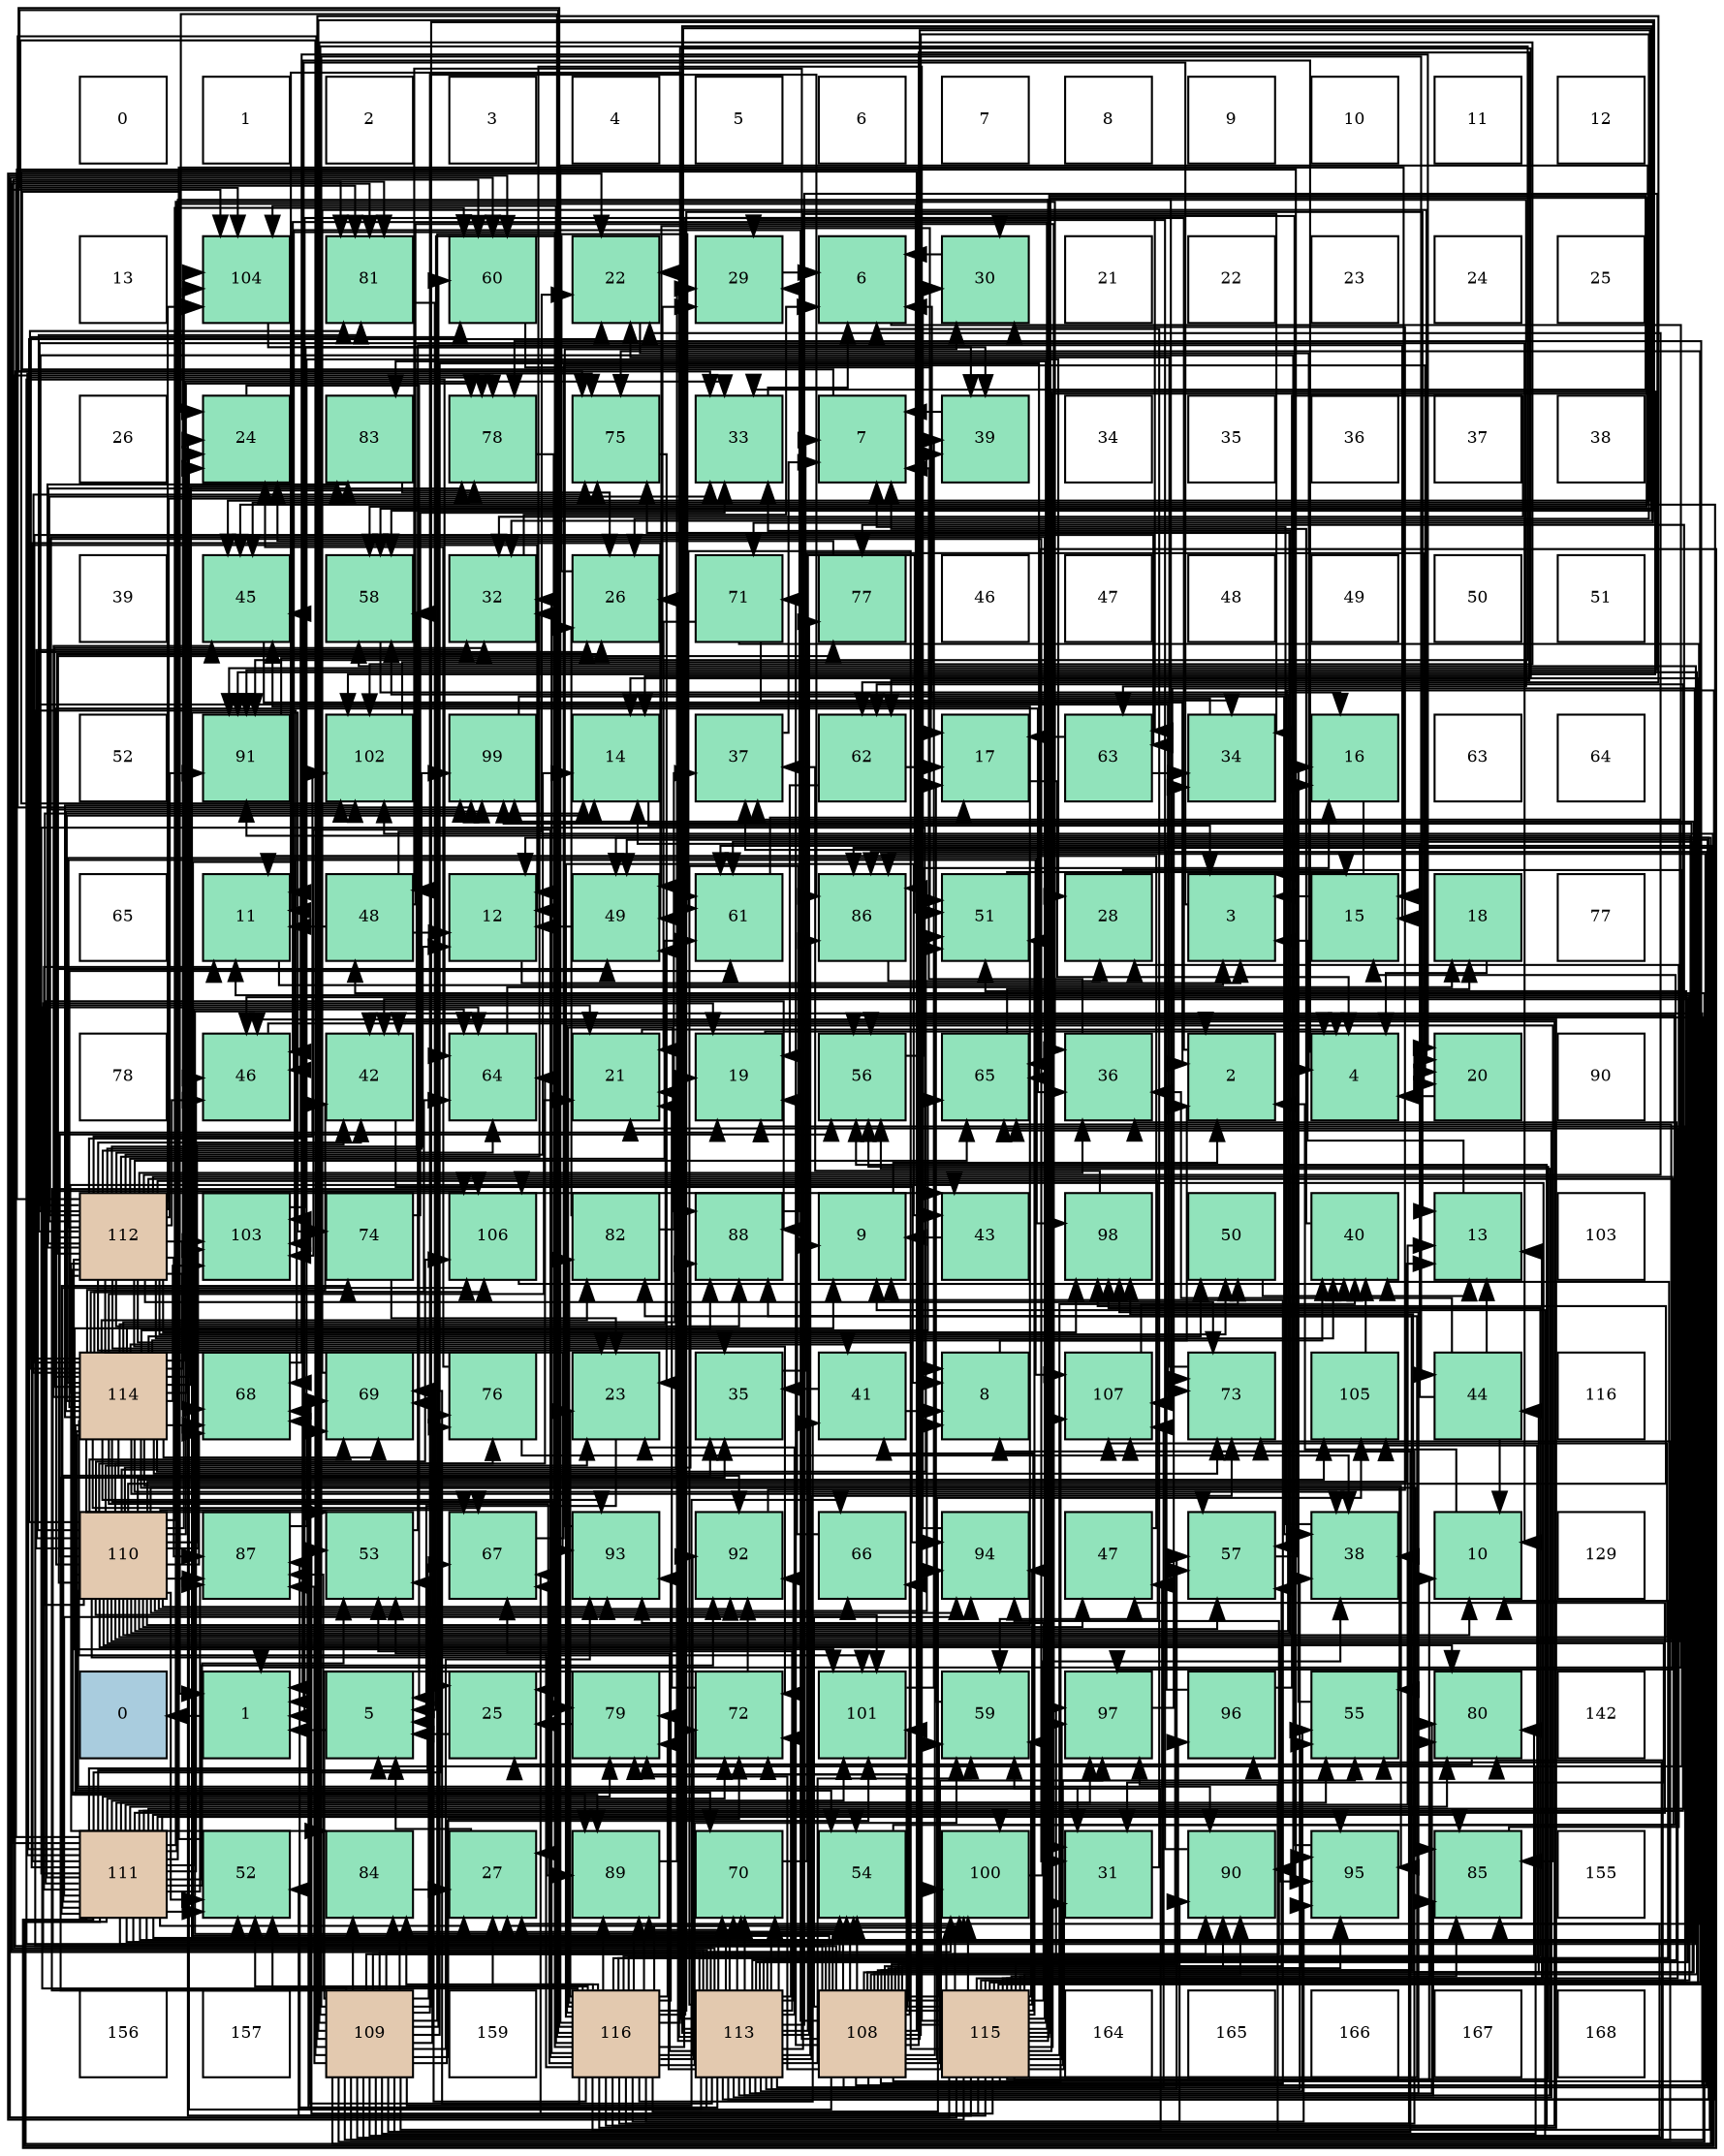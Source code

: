 digraph layout{
 rankdir=TB;
 splines=ortho;
 node [style=filled shape=square fixedsize=true width=0.6];
0[label="0", fontsize=8, fillcolor="#ffffff"];
1[label="1", fontsize=8, fillcolor="#ffffff"];
2[label="2", fontsize=8, fillcolor="#ffffff"];
3[label="3", fontsize=8, fillcolor="#ffffff"];
4[label="4", fontsize=8, fillcolor="#ffffff"];
5[label="5", fontsize=8, fillcolor="#ffffff"];
6[label="6", fontsize=8, fillcolor="#ffffff"];
7[label="7", fontsize=8, fillcolor="#ffffff"];
8[label="8", fontsize=8, fillcolor="#ffffff"];
9[label="9", fontsize=8, fillcolor="#ffffff"];
10[label="10", fontsize=8, fillcolor="#ffffff"];
11[label="11", fontsize=8, fillcolor="#ffffff"];
12[label="12", fontsize=8, fillcolor="#ffffff"];
13[label="13", fontsize=8, fillcolor="#ffffff"];
14[label="104", fontsize=8, fillcolor="#91e3bb"];
15[label="81", fontsize=8, fillcolor="#91e3bb"];
16[label="60", fontsize=8, fillcolor="#91e3bb"];
17[label="22", fontsize=8, fillcolor="#91e3bb"];
18[label="29", fontsize=8, fillcolor="#91e3bb"];
19[label="6", fontsize=8, fillcolor="#91e3bb"];
20[label="30", fontsize=8, fillcolor="#91e3bb"];
21[label="21", fontsize=8, fillcolor="#ffffff"];
22[label="22", fontsize=8, fillcolor="#ffffff"];
23[label="23", fontsize=8, fillcolor="#ffffff"];
24[label="24", fontsize=8, fillcolor="#ffffff"];
25[label="25", fontsize=8, fillcolor="#ffffff"];
26[label="26", fontsize=8, fillcolor="#ffffff"];
27[label="24", fontsize=8, fillcolor="#91e3bb"];
28[label="83", fontsize=8, fillcolor="#91e3bb"];
29[label="78", fontsize=8, fillcolor="#91e3bb"];
30[label="75", fontsize=8, fillcolor="#91e3bb"];
31[label="33", fontsize=8, fillcolor="#91e3bb"];
32[label="7", fontsize=8, fillcolor="#91e3bb"];
33[label="39", fontsize=8, fillcolor="#91e3bb"];
34[label="34", fontsize=8, fillcolor="#ffffff"];
35[label="35", fontsize=8, fillcolor="#ffffff"];
36[label="36", fontsize=8, fillcolor="#ffffff"];
37[label="37", fontsize=8, fillcolor="#ffffff"];
38[label="38", fontsize=8, fillcolor="#ffffff"];
39[label="39", fontsize=8, fillcolor="#ffffff"];
40[label="45", fontsize=8, fillcolor="#91e3bb"];
41[label="58", fontsize=8, fillcolor="#91e3bb"];
42[label="32", fontsize=8, fillcolor="#91e3bb"];
43[label="26", fontsize=8, fillcolor="#91e3bb"];
44[label="71", fontsize=8, fillcolor="#91e3bb"];
45[label="77", fontsize=8, fillcolor="#91e3bb"];
46[label="46", fontsize=8, fillcolor="#ffffff"];
47[label="47", fontsize=8, fillcolor="#ffffff"];
48[label="48", fontsize=8, fillcolor="#ffffff"];
49[label="49", fontsize=8, fillcolor="#ffffff"];
50[label="50", fontsize=8, fillcolor="#ffffff"];
51[label="51", fontsize=8, fillcolor="#ffffff"];
52[label="52", fontsize=8, fillcolor="#ffffff"];
53[label="91", fontsize=8, fillcolor="#91e3bb"];
54[label="102", fontsize=8, fillcolor="#91e3bb"];
55[label="99", fontsize=8, fillcolor="#91e3bb"];
56[label="14", fontsize=8, fillcolor="#91e3bb"];
57[label="37", fontsize=8, fillcolor="#91e3bb"];
58[label="62", fontsize=8, fillcolor="#91e3bb"];
59[label="17", fontsize=8, fillcolor="#91e3bb"];
60[label="63", fontsize=8, fillcolor="#91e3bb"];
61[label="34", fontsize=8, fillcolor="#91e3bb"];
62[label="16", fontsize=8, fillcolor="#91e3bb"];
63[label="63", fontsize=8, fillcolor="#ffffff"];
64[label="64", fontsize=8, fillcolor="#ffffff"];
65[label="65", fontsize=8, fillcolor="#ffffff"];
66[label="11", fontsize=8, fillcolor="#91e3bb"];
67[label="48", fontsize=8, fillcolor="#91e3bb"];
68[label="12", fontsize=8, fillcolor="#91e3bb"];
69[label="49", fontsize=8, fillcolor="#91e3bb"];
70[label="61", fontsize=8, fillcolor="#91e3bb"];
71[label="86", fontsize=8, fillcolor="#91e3bb"];
72[label="51", fontsize=8, fillcolor="#91e3bb"];
73[label="28", fontsize=8, fillcolor="#91e3bb"];
74[label="3", fontsize=8, fillcolor="#91e3bb"];
75[label="15", fontsize=8, fillcolor="#91e3bb"];
76[label="18", fontsize=8, fillcolor="#91e3bb"];
77[label="77", fontsize=8, fillcolor="#ffffff"];
78[label="78", fontsize=8, fillcolor="#ffffff"];
79[label="46", fontsize=8, fillcolor="#91e3bb"];
80[label="42", fontsize=8, fillcolor="#91e3bb"];
81[label="64", fontsize=8, fillcolor="#91e3bb"];
82[label="21", fontsize=8, fillcolor="#91e3bb"];
83[label="19", fontsize=8, fillcolor="#91e3bb"];
84[label="56", fontsize=8, fillcolor="#91e3bb"];
85[label="65", fontsize=8, fillcolor="#91e3bb"];
86[label="36", fontsize=8, fillcolor="#91e3bb"];
87[label="2", fontsize=8, fillcolor="#91e3bb"];
88[label="4", fontsize=8, fillcolor="#91e3bb"];
89[label="20", fontsize=8, fillcolor="#91e3bb"];
90[label="90", fontsize=8, fillcolor="#ffffff"];
91[label="112", fontsize=8, fillcolor="#e3c9af"];
92[label="103", fontsize=8, fillcolor="#91e3bb"];
93[label="74", fontsize=8, fillcolor="#91e3bb"];
94[label="106", fontsize=8, fillcolor="#91e3bb"];
95[label="82", fontsize=8, fillcolor="#91e3bb"];
96[label="88", fontsize=8, fillcolor="#91e3bb"];
97[label="9", fontsize=8, fillcolor="#91e3bb"];
98[label="43", fontsize=8, fillcolor="#91e3bb"];
99[label="98", fontsize=8, fillcolor="#91e3bb"];
100[label="50", fontsize=8, fillcolor="#91e3bb"];
101[label="40", fontsize=8, fillcolor="#91e3bb"];
102[label="13", fontsize=8, fillcolor="#91e3bb"];
103[label="103", fontsize=8, fillcolor="#ffffff"];
104[label="114", fontsize=8, fillcolor="#e3c9af"];
105[label="68", fontsize=8, fillcolor="#91e3bb"];
106[label="69", fontsize=8, fillcolor="#91e3bb"];
107[label="76", fontsize=8, fillcolor="#91e3bb"];
108[label="23", fontsize=8, fillcolor="#91e3bb"];
109[label="35", fontsize=8, fillcolor="#91e3bb"];
110[label="41", fontsize=8, fillcolor="#91e3bb"];
111[label="8", fontsize=8, fillcolor="#91e3bb"];
112[label="107", fontsize=8, fillcolor="#91e3bb"];
113[label="73", fontsize=8, fillcolor="#91e3bb"];
114[label="105", fontsize=8, fillcolor="#91e3bb"];
115[label="44", fontsize=8, fillcolor="#91e3bb"];
116[label="116", fontsize=8, fillcolor="#ffffff"];
117[label="110", fontsize=8, fillcolor="#e3c9af"];
118[label="87", fontsize=8, fillcolor="#91e3bb"];
119[label="53", fontsize=8, fillcolor="#91e3bb"];
120[label="67", fontsize=8, fillcolor="#91e3bb"];
121[label="93", fontsize=8, fillcolor="#91e3bb"];
122[label="92", fontsize=8, fillcolor="#91e3bb"];
123[label="66", fontsize=8, fillcolor="#91e3bb"];
124[label="94", fontsize=8, fillcolor="#91e3bb"];
125[label="47", fontsize=8, fillcolor="#91e3bb"];
126[label="57", fontsize=8, fillcolor="#91e3bb"];
127[label="38", fontsize=8, fillcolor="#91e3bb"];
128[label="10", fontsize=8, fillcolor="#91e3bb"];
129[label="129", fontsize=8, fillcolor="#ffffff"];
130[label="0", fontsize=8, fillcolor="#a9ccde"];
131[label="1", fontsize=8, fillcolor="#91e3bb"];
132[label="5", fontsize=8, fillcolor="#91e3bb"];
133[label="25", fontsize=8, fillcolor="#91e3bb"];
134[label="79", fontsize=8, fillcolor="#91e3bb"];
135[label="72", fontsize=8, fillcolor="#91e3bb"];
136[label="101", fontsize=8, fillcolor="#91e3bb"];
137[label="59", fontsize=8, fillcolor="#91e3bb"];
138[label="97", fontsize=8, fillcolor="#91e3bb"];
139[label="96", fontsize=8, fillcolor="#91e3bb"];
140[label="55", fontsize=8, fillcolor="#91e3bb"];
141[label="80", fontsize=8, fillcolor="#91e3bb"];
142[label="142", fontsize=8, fillcolor="#ffffff"];
143[label="111", fontsize=8, fillcolor="#e3c9af"];
144[label="52", fontsize=8, fillcolor="#91e3bb"];
145[label="84", fontsize=8, fillcolor="#91e3bb"];
146[label="27", fontsize=8, fillcolor="#91e3bb"];
147[label="89", fontsize=8, fillcolor="#91e3bb"];
148[label="70", fontsize=8, fillcolor="#91e3bb"];
149[label="54", fontsize=8, fillcolor="#91e3bb"];
150[label="100", fontsize=8, fillcolor="#91e3bb"];
151[label="31", fontsize=8, fillcolor="#91e3bb"];
152[label="90", fontsize=8, fillcolor="#91e3bb"];
153[label="95", fontsize=8, fillcolor="#91e3bb"];
154[label="85", fontsize=8, fillcolor="#91e3bb"];
155[label="155", fontsize=8, fillcolor="#ffffff"];
156[label="156", fontsize=8, fillcolor="#ffffff"];
157[label="157", fontsize=8, fillcolor="#ffffff"];
158[label="109", fontsize=8, fillcolor="#e3c9af"];
159[label="159", fontsize=8, fillcolor="#ffffff"];
160[label="116", fontsize=8, fillcolor="#e3c9af"];
161[label="113", fontsize=8, fillcolor="#e3c9af"];
162[label="108", fontsize=8, fillcolor="#e3c9af"];
163[label="115", fontsize=8, fillcolor="#e3c9af"];
164[label="164", fontsize=8, fillcolor="#ffffff"];
165[label="165", fontsize=8, fillcolor="#ffffff"];
166[label="166", fontsize=8, fillcolor="#ffffff"];
167[label="167", fontsize=8, fillcolor="#ffffff"];
168[label="168", fontsize=8, fillcolor="#ffffff"];
edge [constraint=false, style=vis];131 -> 130;
87 -> 131;
74 -> 131;
88 -> 131;
132 -> 131;
19 -> 131;
32 -> 131;
111 -> 87;
97 -> 87;
128 -> 87;
66 -> 74;
68 -> 74;
102 -> 74;
56 -> 74;
75 -> 74;
62 -> 74;
59 -> 88;
76 -> 88;
83 -> 88;
89 -> 88;
82 -> 88;
17 -> 88;
108 -> 132;
27 -> 132;
133 -> 132;
43 -> 132;
146 -> 132;
73 -> 132;
18 -> 19;
20 -> 19;
151 -> 19;
42 -> 19;
31 -> 19;
61 -> 19;
109 -> 32;
86 -> 32;
57 -> 32;
127 -> 32;
33 -> 32;
101 -> 32;
110 -> 111;
110 -> 109;
80 -> 111;
98 -> 97;
115 -> 128;
115 -> 102;
115 -> 56;
115 -> 86;
40 -> 87;
79 -> 87;
125 -> 66;
67 -> 66;
67 -> 68;
67 -> 17;
67 -> 151;
69 -> 68;
100 -> 102;
72 -> 75;
144 -> 75;
119 -> 75;
149 -> 75;
140 -> 62;
84 -> 62;
126 -> 62;
41 -> 62;
137 -> 59;
16 -> 59;
70 -> 59;
58 -> 59;
58 -> 83;
60 -> 59;
60 -> 61;
81 -> 76;
85 -> 76;
123 -> 83;
120 -> 89;
105 -> 89;
106 -> 89;
148 -> 89;
44 -> 82;
44 -> 146;
44 -> 61;
135 -> 82;
113 -> 17;
93 -> 108;
93 -> 31;
30 -> 108;
107 -> 27;
107 -> 127;
45 -> 27;
29 -> 133;
134 -> 133;
141 -> 133;
15 -> 133;
95 -> 43;
95 -> 57;
28 -> 43;
145 -> 146;
154 -> 73;
71 -> 73;
118 -> 73;
96 -> 18;
147 -> 18;
152 -> 18;
53 -> 18;
122 -> 20;
121 -> 20;
124 -> 20;
153 -> 20;
139 -> 42;
139 -> 57;
138 -> 61;
99 -> 57;
55 -> 127;
150 -> 127;
136 -> 33;
54 -> 33;
92 -> 33;
14 -> 33;
114 -> 101;
94 -> 101;
112 -> 101;
162 -> 97;
162 -> 43;
162 -> 80;
162 -> 115;
162 -> 40;
162 -> 79;
162 -> 125;
162 -> 67;
162 -> 69;
162 -> 72;
162 -> 149;
162 -> 140;
162 -> 126;
162 -> 137;
162 -> 70;
162 -> 58;
162 -> 123;
162 -> 105;
162 -> 106;
162 -> 148;
162 -> 44;
162 -> 93;
162 -> 30;
162 -> 134;
162 -> 71;
162 -> 96;
162 -> 147;
162 -> 152;
162 -> 53;
162 -> 124;
162 -> 153;
162 -> 139;
162 -> 138;
162 -> 99;
162 -> 55;
162 -> 150;
162 -> 54;
162 -> 92;
162 -> 114;
162 -> 94;
162 -> 112;
158 -> 111;
158 -> 97;
158 -> 109;
158 -> 115;
158 -> 67;
158 -> 69;
158 -> 144;
158 -> 119;
158 -> 149;
158 -> 140;
158 -> 84;
158 -> 41;
158 -> 137;
158 -> 16;
158 -> 70;
158 -> 58;
158 -> 85;
158 -> 123;
158 -> 148;
158 -> 44;
158 -> 135;
158 -> 113;
158 -> 107;
158 -> 141;
158 -> 145;
158 -> 154;
158 -> 71;
158 -> 118;
158 -> 152;
158 -> 53;
158 -> 122;
158 -> 121;
158 -> 124;
158 -> 139;
158 -> 138;
158 -> 55;
158 -> 150;
158 -> 136;
158 -> 54;
158 -> 14;
158 -> 94;
117 -> 111;
117 -> 97;
117 -> 128;
117 -> 102;
117 -> 56;
117 -> 83;
117 -> 82;
117 -> 17;
117 -> 108;
117 -> 43;
117 -> 151;
117 -> 42;
117 -> 31;
117 -> 57;
117 -> 80;
117 -> 40;
117 -> 125;
117 -> 69;
117 -> 144;
117 -> 84;
117 -> 126;
117 -> 41;
117 -> 16;
117 -> 81;
117 -> 85;
117 -> 120;
117 -> 105;
117 -> 106;
117 -> 113;
117 -> 30;
117 -> 107;
117 -> 29;
117 -> 141;
117 -> 154;
117 -> 118;
117 -> 96;
117 -> 147;
117 -> 152;
117 -> 122;
117 -> 121;
117 -> 124;
117 -> 153;
117 -> 99;
117 -> 136;
117 -> 92;
117 -> 14;
117 -> 114;
117 -> 94;
117 -> 112;
143 -> 111;
143 -> 66;
143 -> 68;
143 -> 102;
143 -> 82;
143 -> 146;
143 -> 109;
143 -> 86;
143 -> 79;
143 -> 125;
143 -> 69;
143 -> 72;
143 -> 144;
143 -> 119;
143 -> 149;
143 -> 140;
143 -> 84;
143 -> 126;
143 -> 41;
143 -> 16;
143 -> 70;
143 -> 58;
143 -> 81;
143 -> 85;
143 -> 123;
143 -> 120;
143 -> 106;
143 -> 148;
143 -> 135;
143 -> 113;
143 -> 93;
143 -> 30;
143 -> 107;
143 -> 45;
143 -> 29;
143 -> 134;
143 -> 141;
143 -> 15;
143 -> 154;
143 -> 71;
143 -> 118;
143 -> 96;
143 -> 53;
143 -> 122;
143 -> 153;
143 -> 138;
143 -> 55;
143 -> 136;
143 -> 54;
143 -> 94;
143 -> 112;
91 -> 128;
91 -> 68;
91 -> 56;
91 -> 17;
91 -> 108;
91 -> 43;
91 -> 151;
91 -> 42;
91 -> 31;
91 -> 109;
91 -> 86;
91 -> 101;
91 -> 80;
91 -> 98;
91 -> 40;
91 -> 79;
91 -> 100;
91 -> 41;
91 -> 137;
91 -> 70;
91 -> 81;
91 -> 85;
91 -> 105;
91 -> 148;
91 -> 135;
91 -> 113;
91 -> 30;
91 -> 45;
91 -> 29;
91 -> 15;
91 -> 28;
91 -> 145;
91 -> 118;
91 -> 96;
91 -> 147;
91 -> 152;
91 -> 53;
91 -> 121;
91 -> 124;
91 -> 153;
91 -> 138;
91 -> 99;
91 -> 55;
91 -> 150;
91 -> 136;
91 -> 54;
91 -> 92;
91 -> 14;
91 -> 112;
161 -> 97;
161 -> 66;
161 -> 68;
161 -> 83;
161 -> 17;
161 -> 108;
161 -> 27;
161 -> 43;
161 -> 42;
161 -> 61;
161 -> 86;
161 -> 127;
161 -> 80;
161 -> 40;
161 -> 79;
161 -> 72;
161 -> 144;
161 -> 119;
161 -> 149;
161 -> 140;
161 -> 84;
161 -> 126;
161 -> 41;
161 -> 137;
161 -> 16;
161 -> 85;
161 -> 120;
161 -> 105;
161 -> 106;
161 -> 148;
161 -> 135;
161 -> 113;
161 -> 45;
161 -> 29;
161 -> 134;
161 -> 141;
161 -> 15;
161 -> 145;
161 -> 154;
161 -> 71;
161 -> 118;
161 -> 147;
161 -> 53;
161 -> 122;
161 -> 138;
161 -> 99;
161 -> 150;
161 -> 92;
161 -> 14;
161 -> 114;
161 -> 112;
104 -> 56;
104 -> 83;
104 -> 82;
104 -> 27;
104 -> 146;
104 -> 151;
104 -> 42;
104 -> 31;
104 -> 86;
104 -> 127;
104 -> 101;
104 -> 110;
104 -> 80;
104 -> 98;
104 -> 40;
104 -> 69;
104 -> 100;
104 -> 72;
104 -> 119;
104 -> 149;
104 -> 140;
104 -> 126;
104 -> 16;
104 -> 70;
104 -> 60;
104 -> 81;
104 -> 85;
104 -> 120;
104 -> 105;
104 -> 106;
104 -> 113;
104 -> 30;
104 -> 29;
104 -> 134;
104 -> 15;
104 -> 95;
104 -> 28;
104 -> 96;
104 -> 147;
104 -> 122;
104 -> 121;
104 -> 153;
104 -> 99;
104 -> 55;
104 -> 136;
104 -> 54;
104 -> 92;
104 -> 14;
104 -> 94;
163 -> 128;
163 -> 66;
163 -> 68;
163 -> 102;
163 -> 56;
163 -> 83;
163 -> 82;
163 -> 17;
163 -> 27;
163 -> 146;
163 -> 151;
163 -> 31;
163 -> 110;
163 -> 79;
163 -> 69;
163 -> 100;
163 -> 72;
163 -> 144;
163 -> 119;
163 -> 140;
163 -> 84;
163 -> 126;
163 -> 41;
163 -> 137;
163 -> 16;
163 -> 70;
163 -> 60;
163 -> 81;
163 -> 120;
163 -> 135;
163 -> 30;
163 -> 29;
163 -> 134;
163 -> 141;
163 -> 15;
163 -> 95;
163 -> 28;
163 -> 154;
163 -> 71;
163 -> 152;
163 -> 53;
163 -> 121;
163 -> 124;
163 -> 138;
163 -> 55;
163 -> 150;
163 -> 136;
163 -> 54;
163 -> 94;
160 -> 128;
160 -> 66;
160 -> 102;
160 -> 56;
160 -> 108;
160 -> 27;
160 -> 146;
160 -> 42;
160 -> 31;
160 -> 127;
160 -> 101;
160 -> 110;
160 -> 80;
160 -> 98;
160 -> 40;
160 -> 79;
160 -> 72;
160 -> 144;
160 -> 119;
160 -> 149;
160 -> 84;
160 -> 137;
160 -> 60;
160 -> 81;
160 -> 120;
160 -> 105;
160 -> 106;
160 -> 148;
160 -> 135;
160 -> 134;
160 -> 141;
160 -> 15;
160 -> 95;
160 -> 145;
160 -> 154;
160 -> 71;
160 -> 118;
160 -> 96;
160 -> 147;
160 -> 152;
160 -> 122;
160 -> 121;
160 -> 124;
160 -> 153;
160 -> 99;
160 -> 150;
160 -> 92;
160 -> 14;
160 -> 112;
edge [constraint=true, style=invis];
0 -> 13 -> 26 -> 39 -> 52 -> 65 -> 78 -> 91 -> 104 -> 117 -> 130 -> 143 -> 156;
1 -> 14 -> 27 -> 40 -> 53 -> 66 -> 79 -> 92 -> 105 -> 118 -> 131 -> 144 -> 157;
2 -> 15 -> 28 -> 41 -> 54 -> 67 -> 80 -> 93 -> 106 -> 119 -> 132 -> 145 -> 158;
3 -> 16 -> 29 -> 42 -> 55 -> 68 -> 81 -> 94 -> 107 -> 120 -> 133 -> 146 -> 159;
4 -> 17 -> 30 -> 43 -> 56 -> 69 -> 82 -> 95 -> 108 -> 121 -> 134 -> 147 -> 160;
5 -> 18 -> 31 -> 44 -> 57 -> 70 -> 83 -> 96 -> 109 -> 122 -> 135 -> 148 -> 161;
6 -> 19 -> 32 -> 45 -> 58 -> 71 -> 84 -> 97 -> 110 -> 123 -> 136 -> 149 -> 162;
7 -> 20 -> 33 -> 46 -> 59 -> 72 -> 85 -> 98 -> 111 -> 124 -> 137 -> 150 -> 163;
8 -> 21 -> 34 -> 47 -> 60 -> 73 -> 86 -> 99 -> 112 -> 125 -> 138 -> 151 -> 164;
9 -> 22 -> 35 -> 48 -> 61 -> 74 -> 87 -> 100 -> 113 -> 126 -> 139 -> 152 -> 165;
10 -> 23 -> 36 -> 49 -> 62 -> 75 -> 88 -> 101 -> 114 -> 127 -> 140 -> 153 -> 166;
11 -> 24 -> 37 -> 50 -> 63 -> 76 -> 89 -> 102 -> 115 -> 128 -> 141 -> 154 -> 167;
12 -> 25 -> 38 -> 51 -> 64 -> 77 -> 90 -> 103 -> 116 -> 129 -> 142 -> 155 -> 168;
rank = same {0 -> 1 -> 2 -> 3 -> 4 -> 5 -> 6 -> 7 -> 8 -> 9 -> 10 -> 11 -> 12};
rank = same {13 -> 14 -> 15 -> 16 -> 17 -> 18 -> 19 -> 20 -> 21 -> 22 -> 23 -> 24 -> 25};
rank = same {26 -> 27 -> 28 -> 29 -> 30 -> 31 -> 32 -> 33 -> 34 -> 35 -> 36 -> 37 -> 38};
rank = same {39 -> 40 -> 41 -> 42 -> 43 -> 44 -> 45 -> 46 -> 47 -> 48 -> 49 -> 50 -> 51};
rank = same {52 -> 53 -> 54 -> 55 -> 56 -> 57 -> 58 -> 59 -> 60 -> 61 -> 62 -> 63 -> 64};
rank = same {65 -> 66 -> 67 -> 68 -> 69 -> 70 -> 71 -> 72 -> 73 -> 74 -> 75 -> 76 -> 77};
rank = same {78 -> 79 -> 80 -> 81 -> 82 -> 83 -> 84 -> 85 -> 86 -> 87 -> 88 -> 89 -> 90};
rank = same {91 -> 92 -> 93 -> 94 -> 95 -> 96 -> 97 -> 98 -> 99 -> 100 -> 101 -> 102 -> 103};
rank = same {104 -> 105 -> 106 -> 107 -> 108 -> 109 -> 110 -> 111 -> 112 -> 113 -> 114 -> 115 -> 116};
rank = same {117 -> 118 -> 119 -> 120 -> 121 -> 122 -> 123 -> 124 -> 125 -> 126 -> 127 -> 128 -> 129};
rank = same {130 -> 131 -> 132 -> 133 -> 134 -> 135 -> 136 -> 137 -> 138 -> 139 -> 140 -> 141 -> 142};
rank = same {143 -> 144 -> 145 -> 146 -> 147 -> 148 -> 149 -> 150 -> 151 -> 152 -> 153 -> 154 -> 155};
rank = same {156 -> 157 -> 158 -> 159 -> 160 -> 161 -> 162 -> 163 -> 164 -> 165 -> 166 -> 167 -> 168};
}